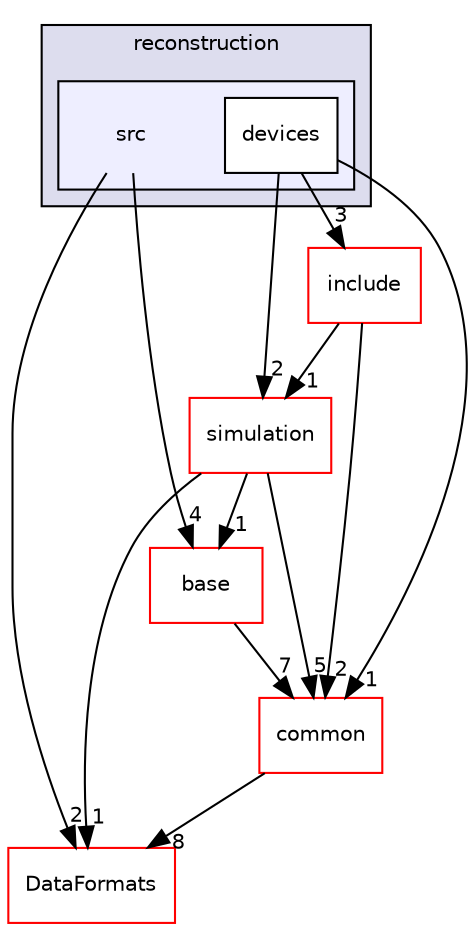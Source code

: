 digraph "/home/travis/build/AliceO2Group/AliceO2/Detectors/ITSMFT/MFT/reconstruction/src" {
  bgcolor=transparent;
  compound=true
  node [ fontsize="10", fontname="Helvetica"];
  edge [ labelfontsize="10", labelfontname="Helvetica"];
  subgraph clusterdir_3d8e691f27a9a1a3f5b37028248bc44b {
    graph [ bgcolor="#ddddee", pencolor="black", label="reconstruction" fontname="Helvetica", fontsize="10", URL="dir_3d8e691f27a9a1a3f5b37028248bc44b.html"]
  subgraph clusterdir_483c4f61a36a1bf308f0df7141e48e27 {
    graph [ bgcolor="#eeeeff", pencolor="black", label="" URL="dir_483c4f61a36a1bf308f0df7141e48e27.html"];
    dir_483c4f61a36a1bf308f0df7141e48e27 [shape=plaintext label="src"];
    dir_a8f8d252744b18905f737caafcc59ec9 [shape=box label="devices" color="black" fillcolor="white" style="filled" URL="dir_a8f8d252744b18905f737caafcc59ec9.html"];
  }
  }
  dir_a5377c1b7cc3cb8f35997e73e566fda2 [shape=box label="include" color="red" URL="dir_a5377c1b7cc3cb8f35997e73e566fda2.html"];
  dir_a336bf94aab96007822cb34c9e2cb8a5 [shape=box label="simulation" color="red" URL="dir_a336bf94aab96007822cb34c9e2cb8a5.html"];
  dir_85bf31a2e8d306e7598ffcb73f8df6bf [shape=box label="common" color="red" URL="dir_85bf31a2e8d306e7598ffcb73f8df6bf.html"];
  dir_7e732ae97f4f941436b6909b27d4da36 [shape=box label="base" color="red" URL="dir_7e732ae97f4f941436b6909b27d4da36.html"];
  dir_2171f7ec022c5423887b07c69b2f5b48 [shape=box label="DataFormats" color="red" URL="dir_2171f7ec022c5423887b07c69b2f5b48.html"];
  dir_a5377c1b7cc3cb8f35997e73e566fda2->dir_a336bf94aab96007822cb34c9e2cb8a5 [headlabel="1", labeldistance=1.5 headhref="dir_000103_000084.html"];
  dir_a5377c1b7cc3cb8f35997e73e566fda2->dir_85bf31a2e8d306e7598ffcb73f8df6bf [headlabel="2", labeldistance=1.5 headhref="dir_000103_000116.html"];
  dir_a8f8d252744b18905f737caafcc59ec9->dir_a5377c1b7cc3cb8f35997e73e566fda2 [headlabel="3", labeldistance=1.5 headhref="dir_000161_000103.html"];
  dir_a8f8d252744b18905f737caafcc59ec9->dir_a336bf94aab96007822cb34c9e2cb8a5 [headlabel="2", labeldistance=1.5 headhref="dir_000161_000084.html"];
  dir_a8f8d252744b18905f737caafcc59ec9->dir_85bf31a2e8d306e7598ffcb73f8df6bf [headlabel="1", labeldistance=1.5 headhref="dir_000161_000116.html"];
  dir_a336bf94aab96007822cb34c9e2cb8a5->dir_85bf31a2e8d306e7598ffcb73f8df6bf [headlabel="5", labeldistance=1.5 headhref="dir_000084_000116.html"];
  dir_a336bf94aab96007822cb34c9e2cb8a5->dir_7e732ae97f4f941436b6909b27d4da36 [headlabel="1", labeldistance=1.5 headhref="dir_000084_000066.html"];
  dir_a336bf94aab96007822cb34c9e2cb8a5->dir_2171f7ec022c5423887b07c69b2f5b48 [headlabel="1", labeldistance=1.5 headhref="dir_000084_000032.html"];
  dir_483c4f61a36a1bf308f0df7141e48e27->dir_7e732ae97f4f941436b6909b27d4da36 [headlabel="4", labeldistance=1.5 headhref="dir_000114_000066.html"];
  dir_483c4f61a36a1bf308f0df7141e48e27->dir_2171f7ec022c5423887b07c69b2f5b48 [headlabel="2", labeldistance=1.5 headhref="dir_000114_000032.html"];
  dir_85bf31a2e8d306e7598ffcb73f8df6bf->dir_2171f7ec022c5423887b07c69b2f5b48 [headlabel="8", labeldistance=1.5 headhref="dir_000116_000032.html"];
  dir_7e732ae97f4f941436b6909b27d4da36->dir_85bf31a2e8d306e7598ffcb73f8df6bf [headlabel="7", labeldistance=1.5 headhref="dir_000066_000116.html"];
}
